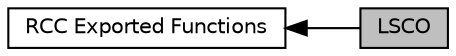 digraph "LSCO"
{
  edge [fontname="Helvetica",fontsize="10",labelfontname="Helvetica",labelfontsize="10"];
  node [fontname="Helvetica",fontsize="10",shape=box];
  rankdir=LR;
  Node2 [label="RCC Exported Functions",height=0.2,width=0.4,color="black", fillcolor="white", style="filled",URL="$group__RCC__LL__Exported__Functions.html",tooltip=" "];
  Node1 [label="LSCO",height=0.2,width=0.4,color="black", fillcolor="grey75", style="filled", fontcolor="black",tooltip=" "];
  Node2->Node1 [shape=plaintext, dir="back", style="solid"];
}
